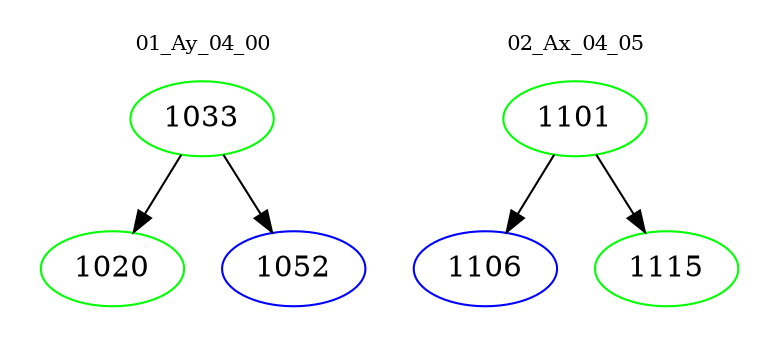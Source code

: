 digraph{
subgraph cluster_0 {
color = white
label = "01_Ay_04_00";
fontsize=10;
T0_1033 [label="1033", color="green"]
T0_1033 -> T0_1020 [color="black"]
T0_1020 [label="1020", color="green"]
T0_1033 -> T0_1052 [color="black"]
T0_1052 [label="1052", color="blue"]
}
subgraph cluster_1 {
color = white
label = "02_Ax_04_05";
fontsize=10;
T1_1101 [label="1101", color="green"]
T1_1101 -> T1_1106 [color="black"]
T1_1106 [label="1106", color="blue"]
T1_1101 -> T1_1115 [color="black"]
T1_1115 [label="1115", color="green"]
}
}
